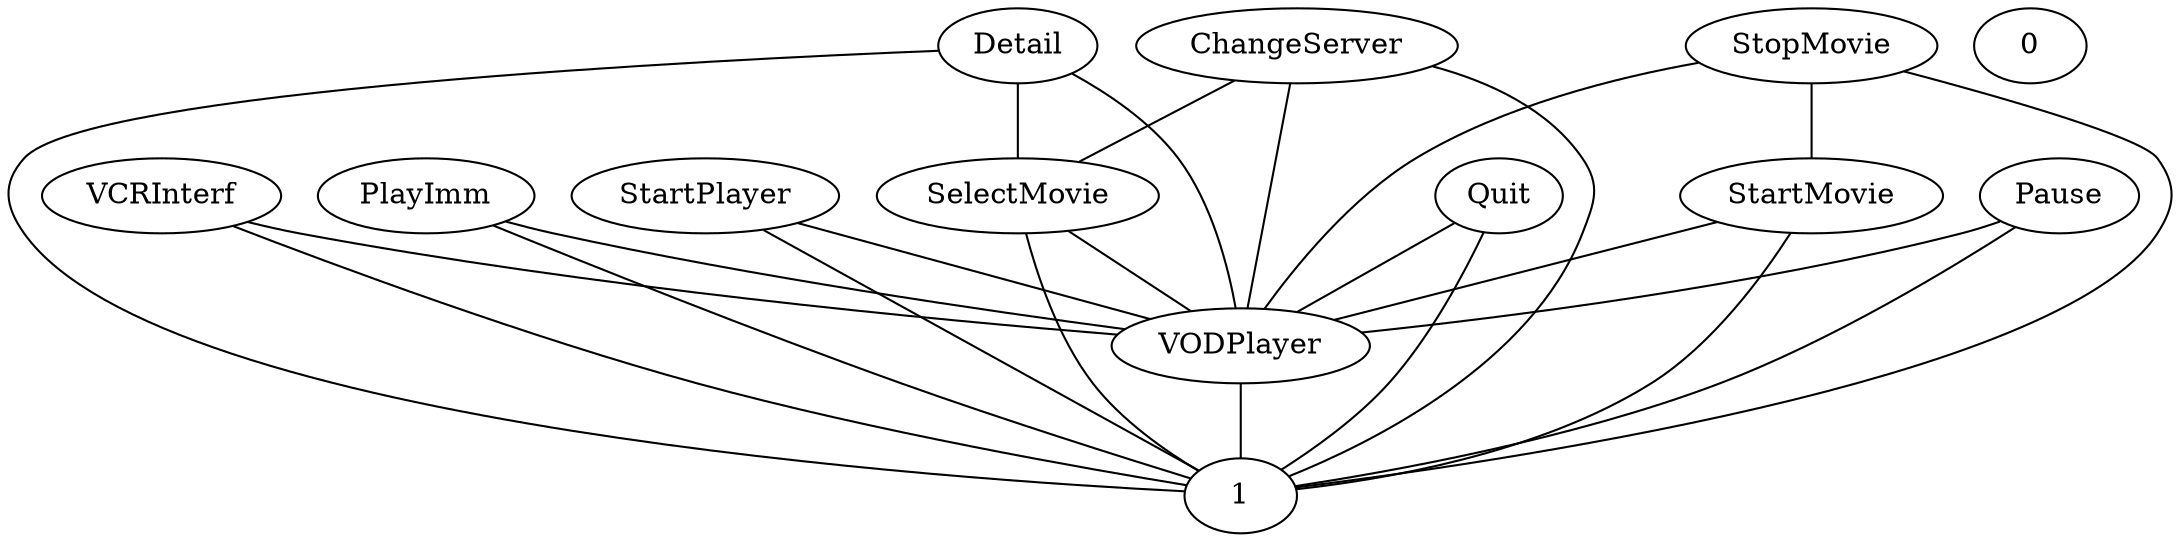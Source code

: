 graph G {
  Detail;
  ChangeServer;
  VCRInterf;
  PlayImm;
  SelectMovie;
  StartPlayer;
  Quit;
  StartMovie;
  StopMovie;
  0;
  VODPlayer;
  1;
  Pause;
  VODPlayer -- 1;
  StopMovie -- StartMovie;
  PlayImm -- VODPlayer;
  StartMovie -- VODPlayer;
  Quit -- VODPlayer;
  SelectMovie -- VODPlayer;
  StartPlayer -- VODPlayer;
  Detail -- SelectMovie;
  VCRInterf -- VODPlayer;
  ChangeServer -- SelectMovie;
  Pause -- VODPlayer;
  Detail -- VODPlayer;
  ChangeServer -- VODPlayer;
  VCRInterf -- 1;
  PlayImm -- 1;
  SelectMovie -- 1;
  StartPlayer -- 1;
  Quit -- 1;
  StartMovie -- 1;
  StopMovie -- VODPlayer;
  StopMovie -- 1;
  Pause -- 1;
  Detail -- 1;
  ChangeServer -- 1;
}
